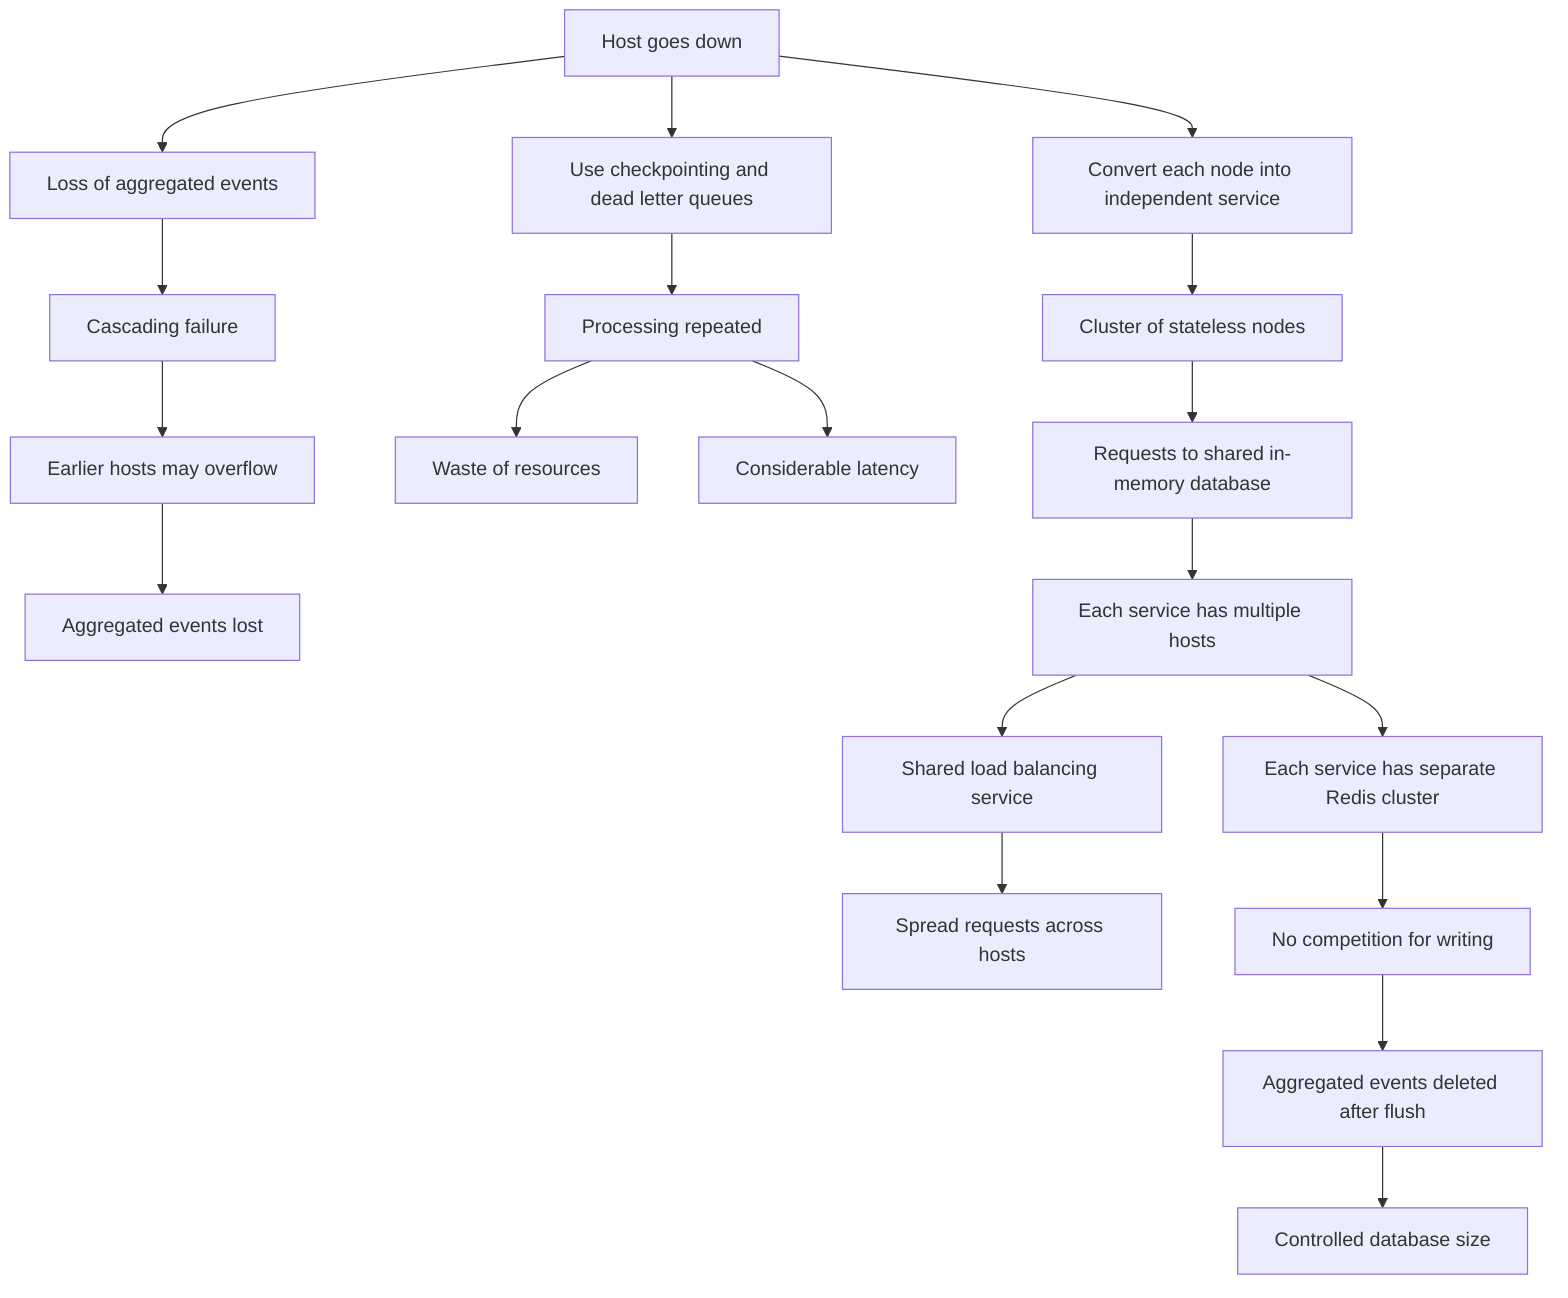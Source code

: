 flowchart TD
    A[Host goes down] --> B[Loss of aggregated events]
    B --> C[Cascading failure]
    C --> D[Earlier hosts may overflow]
    D --> E[Aggregated events lost]
    A --> F[Use checkpointing and dead letter queues]
    F --> G[Processing repeated]
    G --> H[Waste of resources]
    G --> I[Considerable latency]
    A --> J[Convert each node into independent service]
    J --> K[Cluster of stateless nodes]
    K --> L[Requests to shared in-memory database]
    L --> M[Each service has multiple hosts]
    M --> N[Shared load balancing service]
    N --> O[Spread requests across hosts]
    M --> P[Each service has separate Redis cluster]
    P --> Q[No competition for writing]
    Q --> R[Aggregated events deleted after flush]
    R --> S[Controlled database size]